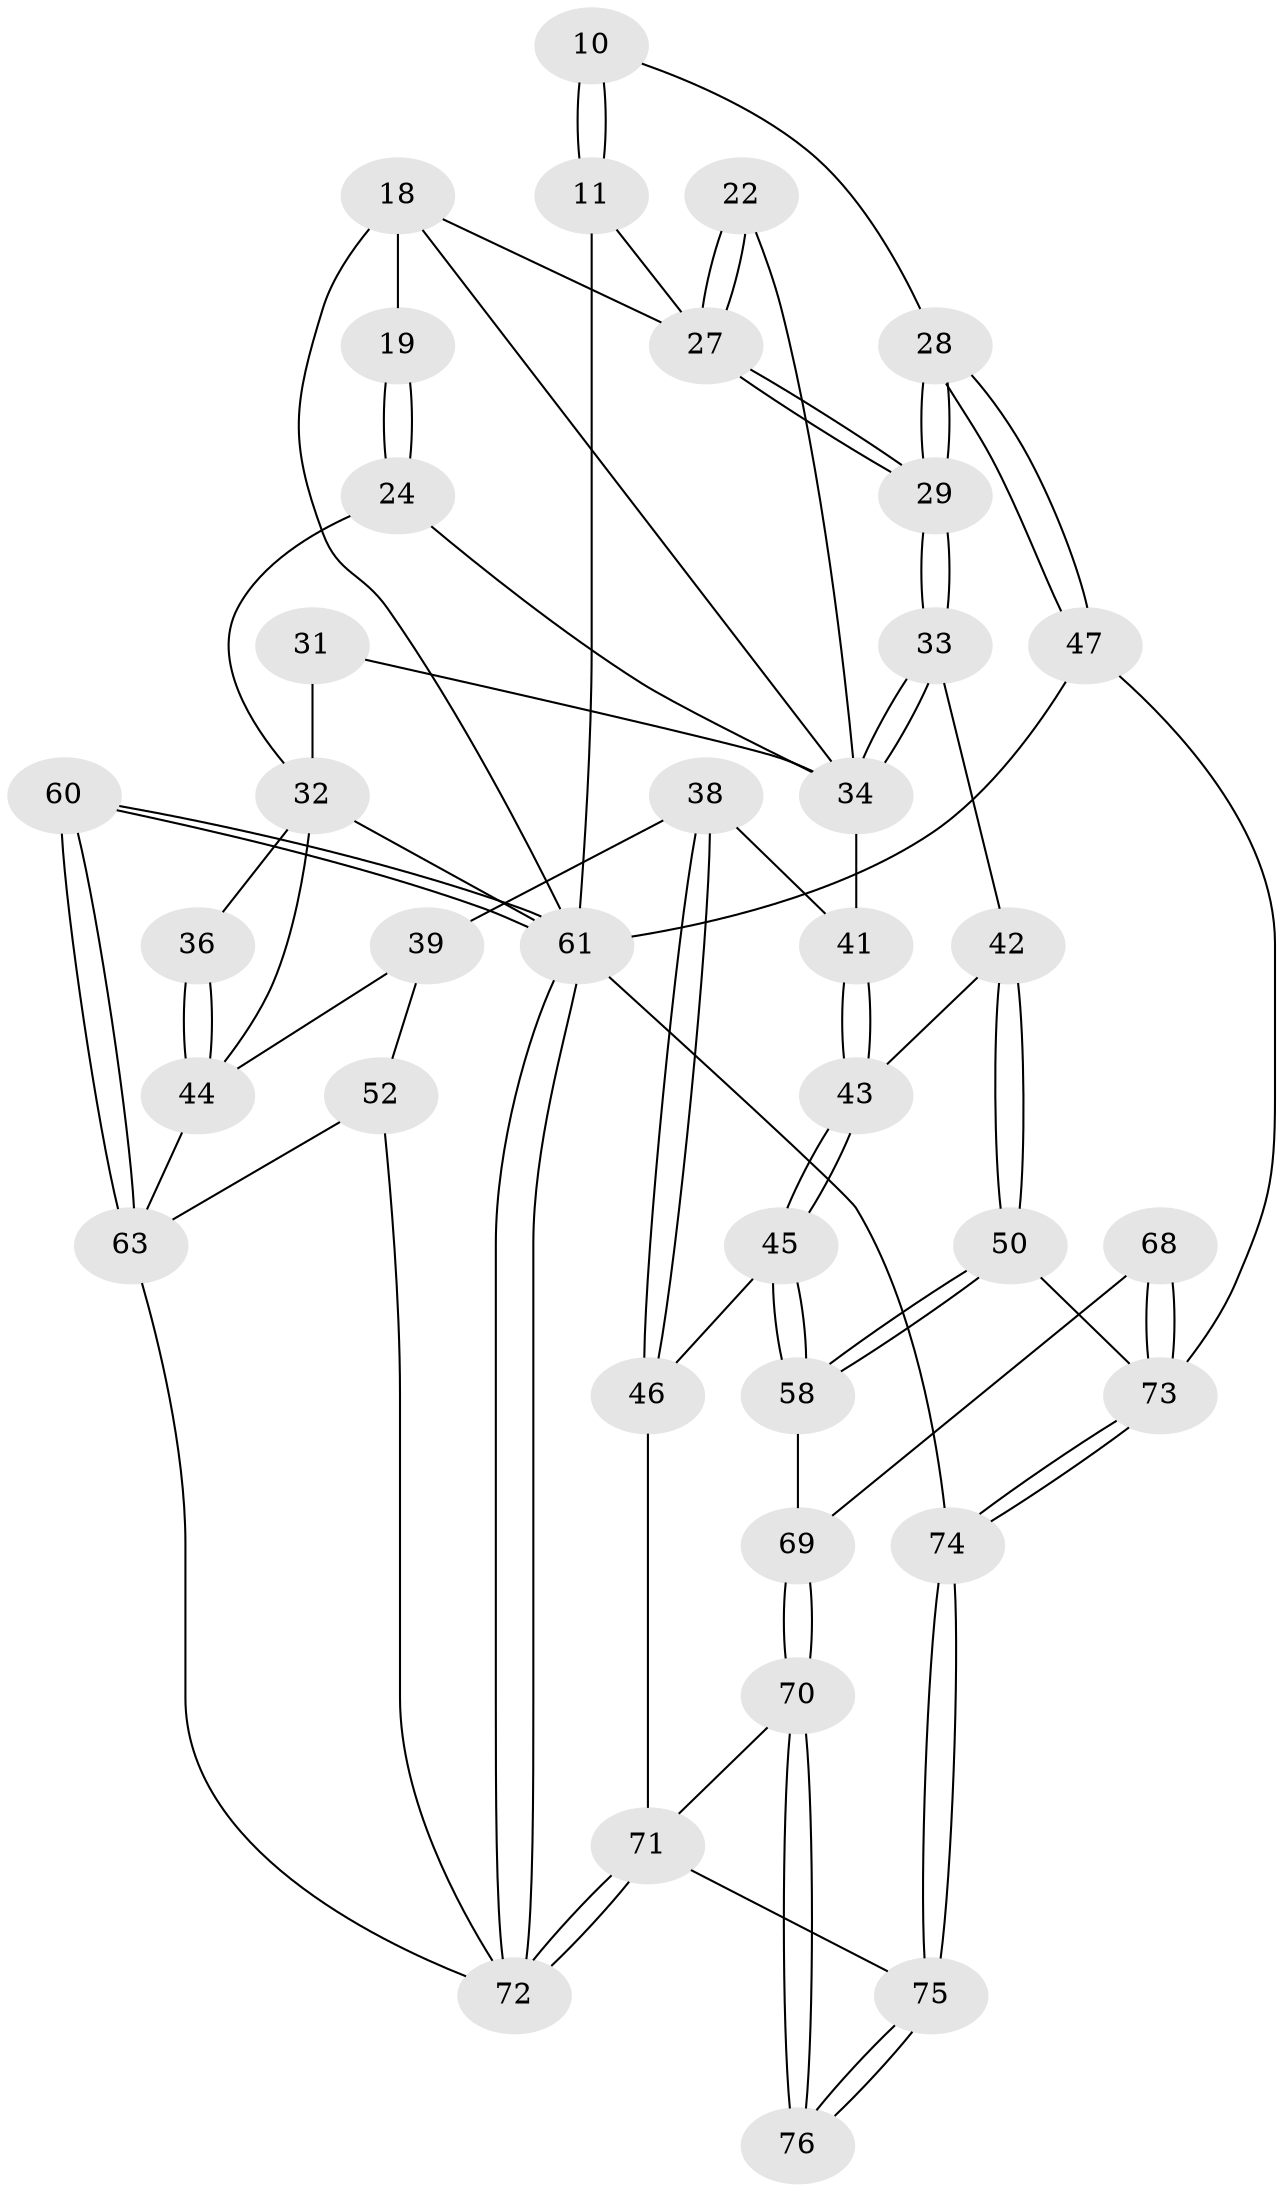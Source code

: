 // original degree distribution, {3: 0.02631578947368421, 4: 0.25, 5: 0.5, 6: 0.2236842105263158}
// Generated by graph-tools (version 1.1) at 2025/59/03/09/25 04:59:44]
// undirected, 38 vertices, 86 edges
graph export_dot {
graph [start="1"]
  node [color=gray90,style=filled];
  10 [pos="+1+0"];
  11 [pos="+1+0",super="+2+6"];
  18 [pos="+0.6594949485711735+0.17068071907860613",super="+9+4"];
  19 [pos="+0.5922105174880062+0.16078888340100775",super="+14"];
  22 [pos="+0.7557714751212601+0.25700681167842193"];
  24 [pos="+0.5755528635099106+0.26729016063235495",super="+15"];
  27 [pos="+1+0.38663915376673336",super="+7+8"];
  28 [pos="+1+0.43312506072663803"];
  29 [pos="+1+0.42820025249096105"];
  31 [pos="+0.33282357610586927+0.2925301533667994"];
  32 [pos="+0.24743938936232107+0.3194186369938036",super="+21+17+20"];
  33 [pos="+1+0.44426829643158455"];
  34 [pos="+0.7183527086996219+0.4199486600805877",super="+25+23+26+30"];
  36 [pos="+0+0.5620450698407359"];
  38 [pos="+0.4155783817124638+0.5652407541307923"];
  39 [pos="+0.3719036711368638+0.5777718376005863"];
  41 [pos="+0.6977738471575134+0.4500790455517031",super="+37"];
  42 [pos="+0.905204052512935+0.5938991086016187"];
  43 [pos="+0.6792502875984766+0.658456177104893"];
  44 [pos="+0+0.5950071626814855",super="+40+35"];
  45 [pos="+0.6554657979569054+0.7017106717496379"];
  46 [pos="+0.5262448868541048+0.6822891873978831"];
  47 [pos="+1+0.7469165858577065"];
  50 [pos="+0.8759089953766351+0.7469073636010815"];
  52 [pos="+0.16089113480743028+0.7010690831701295",super="+51"];
  58 [pos="+0.6674257431468271+0.7238142401307427"];
  60 [pos="+0+0.7897869884819992"];
  61 [pos="+0+1",super="+12+57+13"];
  63 [pos="+0.14509452814396637+0.9132207408650381",super="+54"];
  68 [pos="+0.8737525847830239+0.8612375972540864"];
  69 [pos="+0.8140032965211478+0.8709089221212873",super="+64"];
  70 [pos="+0.7375798561910377+0.9715280104520835",super="+65+66"];
  71 [pos="+0.27851568363488577+1",super="+67"];
  72 [pos="+0.2634979578743662+1",super="+62+59+56"];
  73 [pos="+0.9084675239690938+0.9148606377957461",super="+49"];
  74 [pos="+1+1"];
  75 [pos="+0.7587505178409726+1"];
  76 [pos="+0.7193591260625455+1"];
  10 -- 11 [weight=2];
  10 -- 11;
  10 -- 28;
  11 -- 27;
  11 -- 61 [weight=3];
  18 -- 19 [weight=2];
  18 -- 27;
  18 -- 61;
  18 -- 34;
  19 -- 24 [weight=2];
  19 -- 24;
  22 -- 27 [weight=2];
  22 -- 27;
  22 -- 34;
  24 -- 32;
  24 -- 34;
  27 -- 29;
  27 -- 29;
  28 -- 29;
  28 -- 29;
  28 -- 47;
  28 -- 47;
  29 -- 33;
  29 -- 33;
  31 -- 32 [weight=2];
  31 -- 34;
  32 -- 44;
  32 -- 61 [weight=2];
  32 -- 36;
  33 -- 34;
  33 -- 34;
  33 -- 42;
  34 -- 41 [weight=2];
  36 -- 44 [weight=2];
  36 -- 44;
  38 -- 39;
  38 -- 46;
  38 -- 46;
  38 -- 41;
  39 -- 44;
  39 -- 52;
  41 -- 43;
  41 -- 43;
  42 -- 43;
  42 -- 50;
  42 -- 50;
  43 -- 45;
  43 -- 45;
  44 -- 63;
  45 -- 46;
  45 -- 58;
  45 -- 58;
  46 -- 71;
  47 -- 61;
  47 -- 73;
  50 -- 58;
  50 -- 58;
  50 -- 73;
  52 -- 63;
  52 -- 72 [weight=2];
  58 -- 69;
  60 -- 61;
  60 -- 61;
  60 -- 63 [weight=2];
  60 -- 63;
  61 -- 72;
  61 -- 72;
  61 -- 74;
  63 -- 72;
  68 -- 69;
  68 -- 73 [weight=2];
  68 -- 73;
  69 -- 70 [weight=2];
  69 -- 70;
  70 -- 76 [weight=2];
  70 -- 76;
  70 -- 71;
  71 -- 72 [weight=2];
  71 -- 72;
  71 -- 75;
  73 -- 74;
  73 -- 74;
  74 -- 75;
  74 -- 75;
  75 -- 76;
  75 -- 76;
}
